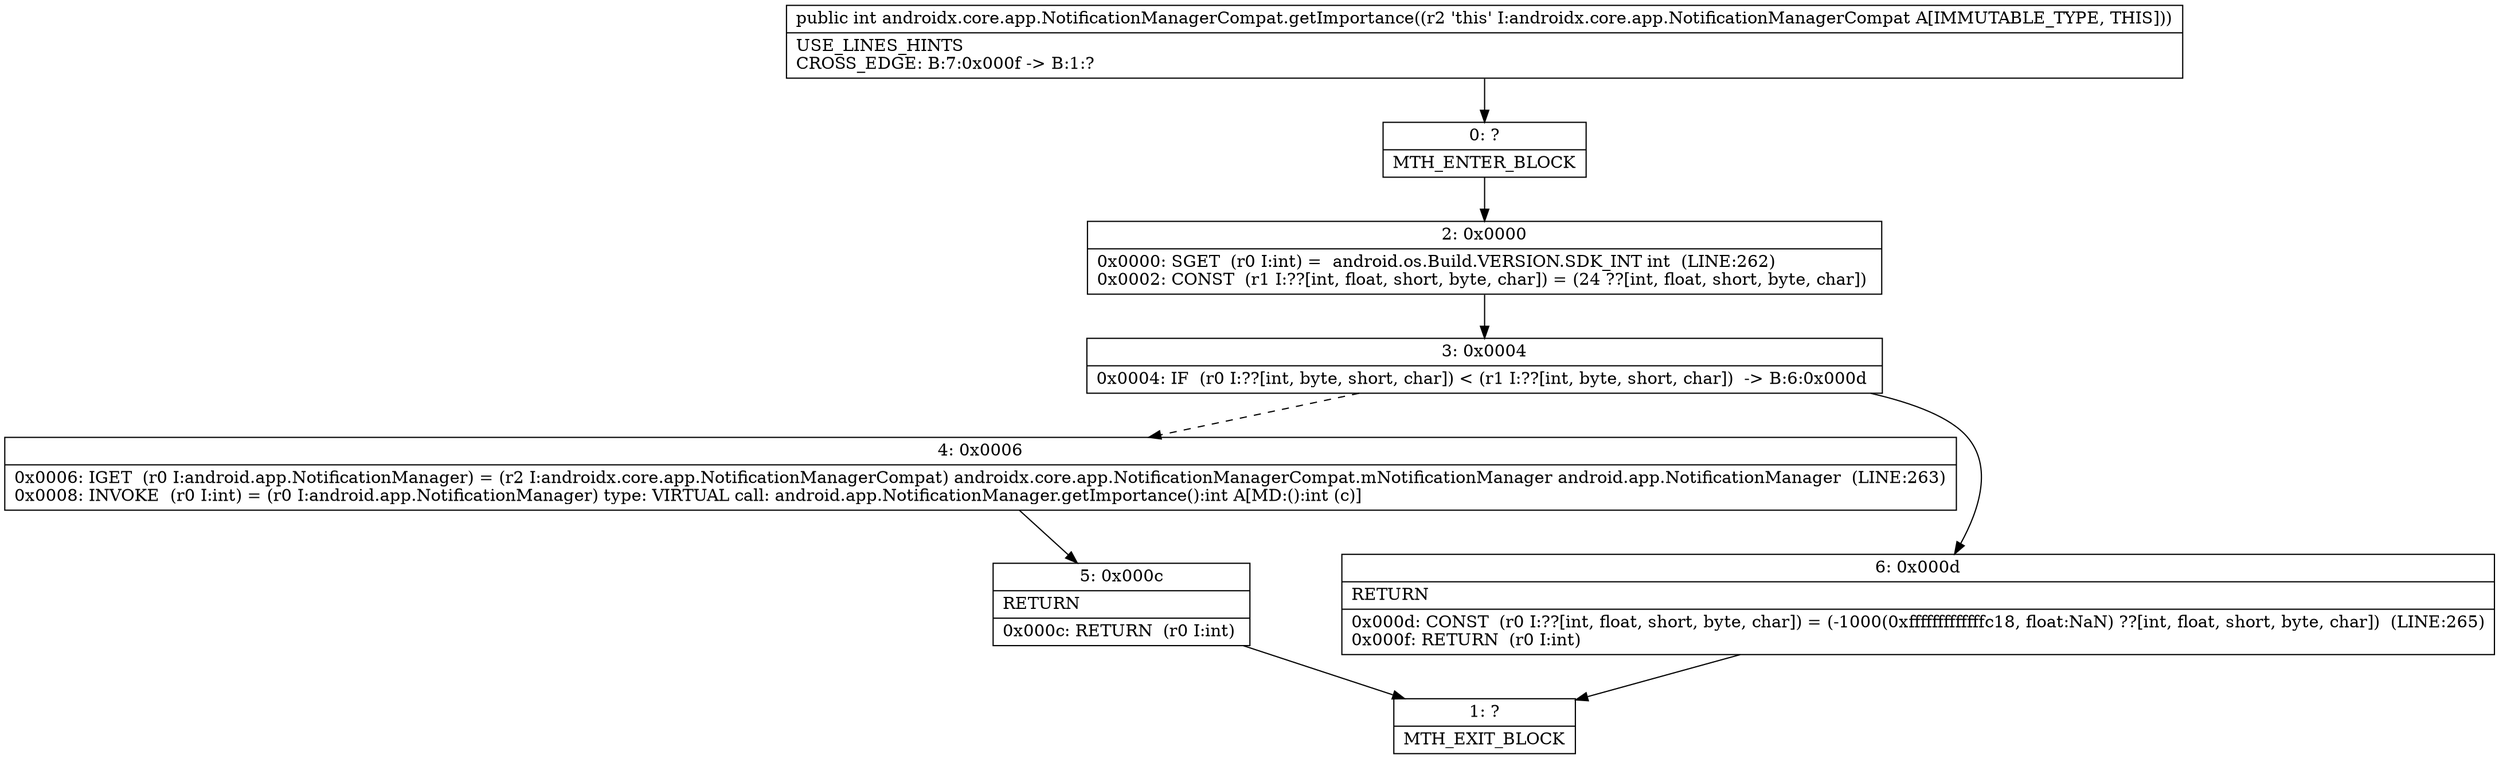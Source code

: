digraph "CFG forandroidx.core.app.NotificationManagerCompat.getImportance()I" {
Node_0 [shape=record,label="{0\:\ ?|MTH_ENTER_BLOCK\l}"];
Node_2 [shape=record,label="{2\:\ 0x0000|0x0000: SGET  (r0 I:int) =  android.os.Build.VERSION.SDK_INT int  (LINE:262)\l0x0002: CONST  (r1 I:??[int, float, short, byte, char]) = (24 ??[int, float, short, byte, char]) \l}"];
Node_3 [shape=record,label="{3\:\ 0x0004|0x0004: IF  (r0 I:??[int, byte, short, char]) \< (r1 I:??[int, byte, short, char])  \-\> B:6:0x000d \l}"];
Node_4 [shape=record,label="{4\:\ 0x0006|0x0006: IGET  (r0 I:android.app.NotificationManager) = (r2 I:androidx.core.app.NotificationManagerCompat) androidx.core.app.NotificationManagerCompat.mNotificationManager android.app.NotificationManager  (LINE:263)\l0x0008: INVOKE  (r0 I:int) = (r0 I:android.app.NotificationManager) type: VIRTUAL call: android.app.NotificationManager.getImportance():int A[MD:():int (c)]\l}"];
Node_5 [shape=record,label="{5\:\ 0x000c|RETURN\l|0x000c: RETURN  (r0 I:int) \l}"];
Node_1 [shape=record,label="{1\:\ ?|MTH_EXIT_BLOCK\l}"];
Node_6 [shape=record,label="{6\:\ 0x000d|RETURN\l|0x000d: CONST  (r0 I:??[int, float, short, byte, char]) = (\-1000(0xfffffffffffffc18, float:NaN) ??[int, float, short, byte, char])  (LINE:265)\l0x000f: RETURN  (r0 I:int) \l}"];
MethodNode[shape=record,label="{public int androidx.core.app.NotificationManagerCompat.getImportance((r2 'this' I:androidx.core.app.NotificationManagerCompat A[IMMUTABLE_TYPE, THIS]))  | USE_LINES_HINTS\lCROSS_EDGE: B:7:0x000f \-\> B:1:?\l}"];
MethodNode -> Node_0;Node_0 -> Node_2;
Node_2 -> Node_3;
Node_3 -> Node_4[style=dashed];
Node_3 -> Node_6;
Node_4 -> Node_5;
Node_5 -> Node_1;
Node_6 -> Node_1;
}

